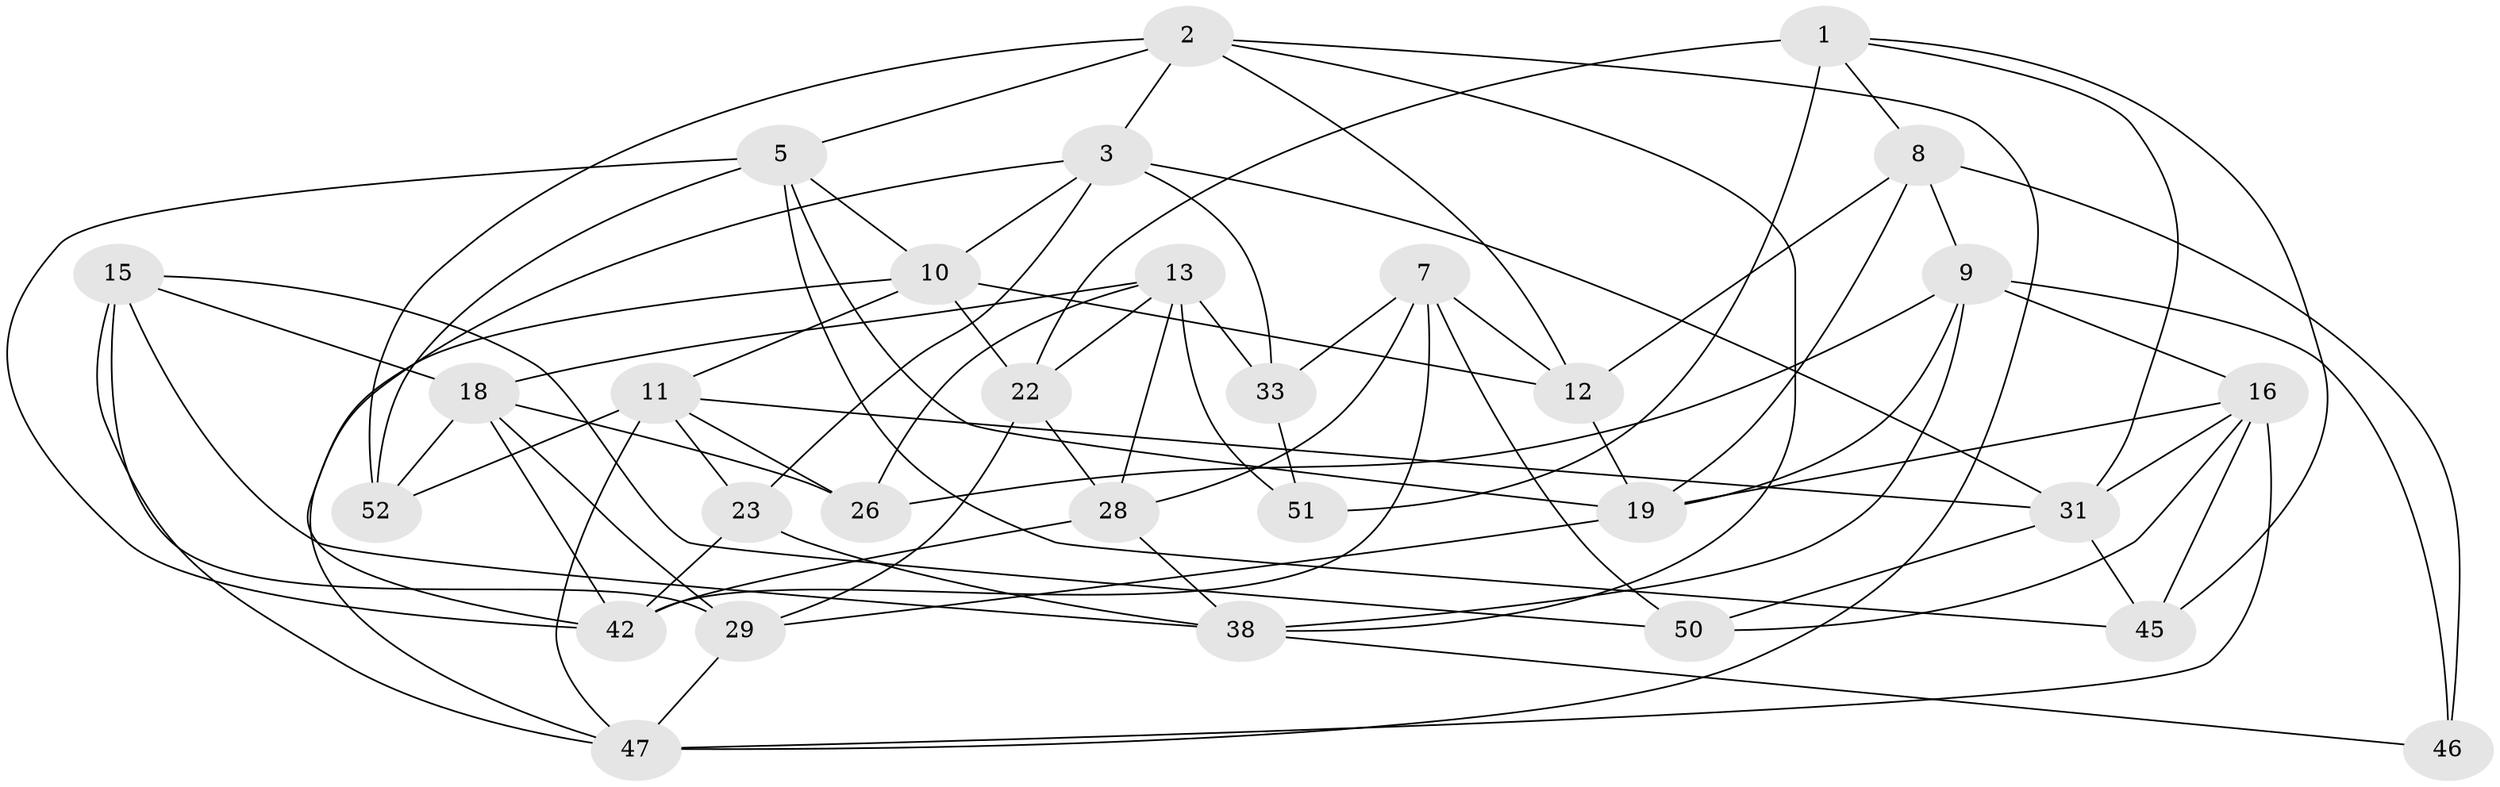 // original degree distribution, {4: 1.0}
// Generated by graph-tools (version 1.1) at 2025/42/03/06/25 10:42:17]
// undirected, 30 vertices, 77 edges
graph export_dot {
graph [start="1"]
  node [color=gray90,style=filled];
  1 [super="+17"];
  2 [super="+6"];
  3 [super="+4"];
  5 [super="+36"];
  7 [super="+39"];
  8 [super="+40"];
  9 [super="+24"];
  10 [super="+20"];
  11 [super="+27"];
  12 [super="+14"];
  13 [super="+37"];
  15 [super="+44"];
  16 [super="+25"];
  18 [super="+21"];
  19 [super="+35"];
  22 [super="+30"];
  23;
  26;
  28 [super="+34"];
  29 [super="+49"];
  31 [super="+32"];
  33;
  38 [super="+41"];
  42 [super="+43"];
  45;
  46;
  47 [super="+48"];
  50;
  51;
  52;
  1 -- 45;
  1 -- 51 [weight=2];
  1 -- 31;
  1 -- 22;
  1 -- 8;
  2 -- 52;
  2 -- 5;
  2 -- 38;
  2 -- 3;
  2 -- 12;
  2 -- 47;
  3 -- 23;
  3 -- 42;
  3 -- 33;
  3 -- 31;
  3 -- 10;
  5 -- 10;
  5 -- 45;
  5 -- 52;
  5 -- 19;
  5 -- 42;
  7 -- 50;
  7 -- 12 [weight=2];
  7 -- 28;
  7 -- 33;
  7 -- 42;
  8 -- 46 [weight=2];
  8 -- 19;
  8 -- 9;
  8 -- 12;
  9 -- 38;
  9 -- 26;
  9 -- 46;
  9 -- 19;
  9 -- 16;
  10 -- 47;
  10 -- 11;
  10 -- 12;
  10 -- 22;
  11 -- 26;
  11 -- 52;
  11 -- 47;
  11 -- 31;
  11 -- 23;
  12 -- 19;
  13 -- 22;
  13 -- 51;
  13 -- 18;
  13 -- 33;
  13 -- 26;
  13 -- 28;
  15 -- 47;
  15 -- 50;
  15 -- 38;
  15 -- 18;
  15 -- 29 [weight=2];
  16 -- 19;
  16 -- 50;
  16 -- 45;
  16 -- 47;
  16 -- 31;
  18 -- 29;
  18 -- 42;
  18 -- 26;
  18 -- 52;
  19 -- 29;
  22 -- 28 [weight=2];
  22 -- 29;
  23 -- 38;
  23 -- 42;
  28 -- 38;
  28 -- 42;
  29 -- 47;
  31 -- 45;
  31 -- 50;
  33 -- 51;
  38 -- 46;
}
